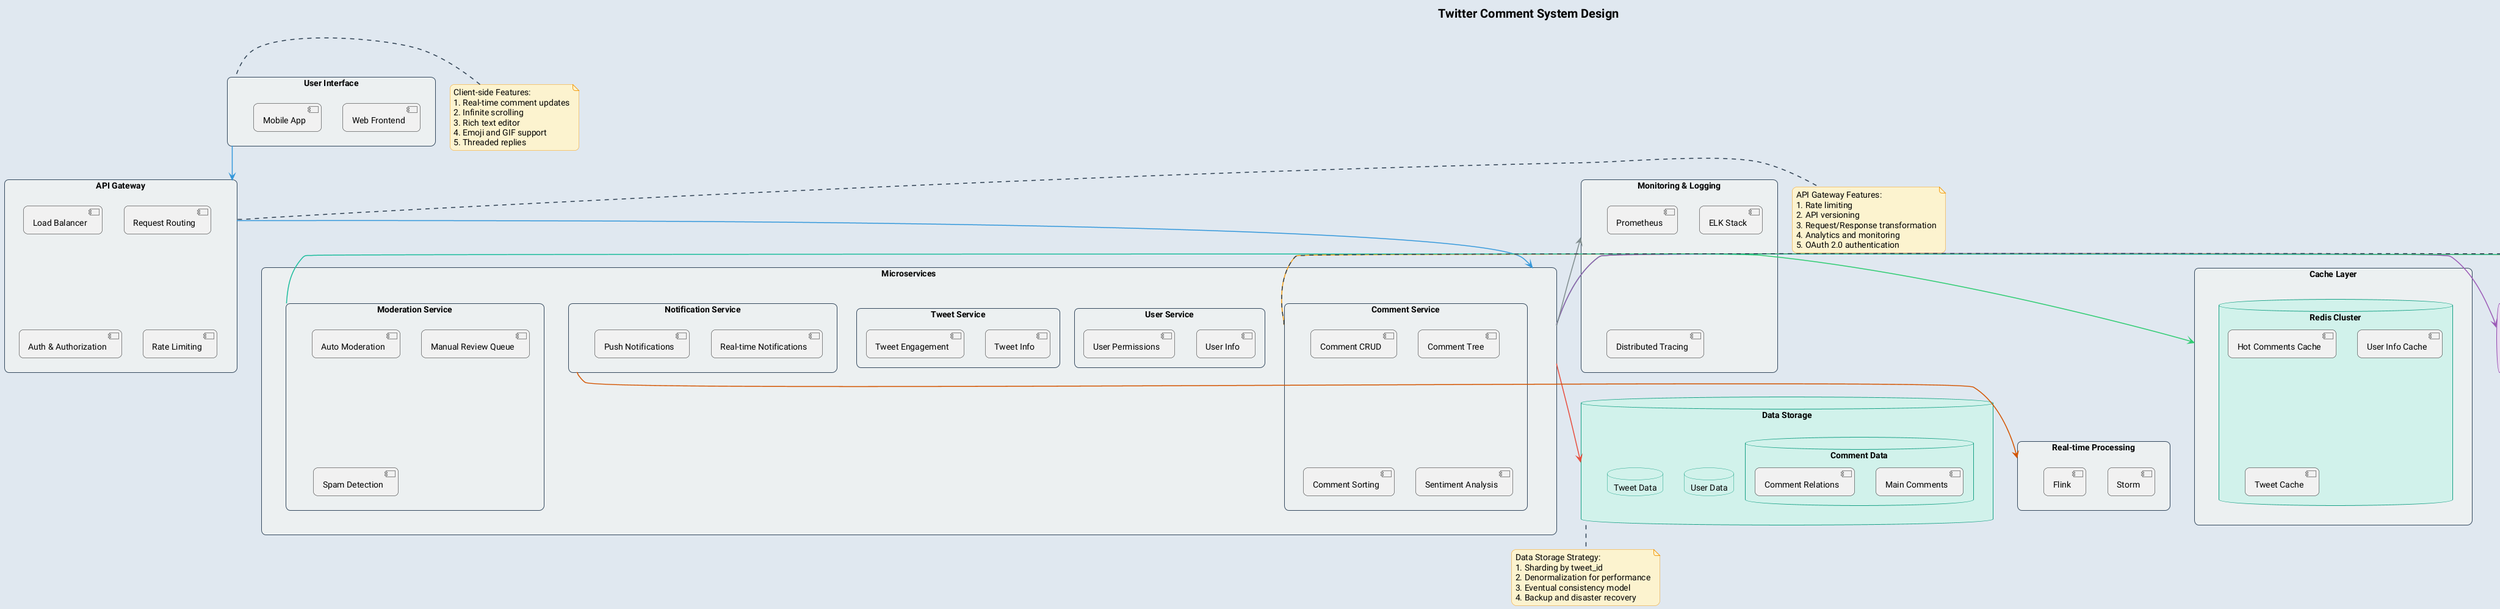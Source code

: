 @startuml Twitter Comment System Design

!define FONTNAME Roboto
!define FONTSIZE 14
!define TITLEFONTSIZE 20

skinparam backgroundColor #E0E8F0
skinparam handwritten false
skinparam defaultFontName FONTNAME
skinparam defaultFontSize FONTSIZE
skinparam roundcorner 15
skinparam shadowing false
skinparam ArrowColor #2C3E50
skinparam ArrowThickness 1.5
skinparam rectangleBorderColor #34495E
skinparam rectangleBackgroundColor #ECF0F1
skinparam databaseBorderColor #16A085
skinparam databaseBackgroundColor #D1F2EB
skinparam queueBorderColor #8E44AD
skinparam queueBackgroundColor #E8DAEF
skinparam noteBorderColor #F39C12
skinparam noteBackgroundColor #FCF3CF

title <font size=TITLEFONTSIZE>Twitter Comment System Design</font>

' User Interface
rectangle "User Interface" as UI {
    [Web Frontend]
    [Mobile App]
}

' API Gateway
rectangle "API Gateway" as APIGateway {
    [Load Balancer]
    [Request Routing]
    [Auth & Authorization]
    [Rate Limiting]
}

' Microservices
rectangle "Microservices" as Microservices {
    rectangle "Comment Service" as CommentService {
        [Comment CRUD]
        [Comment Tree]
        [Comment Sorting]
        [Sentiment Analysis]
    }
    rectangle "User Service" as UserService {
        [User Info]
        [User Permissions]
    }
    rectangle "Tweet Service" as TweetService {
        [Tweet Info]
        [Tweet Engagement]
    }
    rectangle "Notification Service" as NotificationService {
        [Real-time Notifications]
        [Push Notifications]
    }
    rectangle "Moderation Service" as ModerationService {
        [Auto Moderation]
        [Manual Review Queue]
        [Spam Detection]
    }
}

' Data Storage
database "Data Storage" as DataStorage {
    database "Comment Data" as CommentDB {
        [Main Comments]
        [Comment Relations]
    }
    database "User Data" as UserDB
    database "Tweet Data" as TweetDB
}

' Cache Layer
rectangle "Cache Layer" as CacheLayer {
    database "Redis Cluster" as RedisCluster {
        [Hot Comments Cache]
        [User Info Cache]
        [Tweet Cache]
    }
}

' Message Queue
queue "Message Queue" as MessageQueue {
    [Kafka]
}

' Search Engine
database "Search Engine" as SearchEngine {
    [Elasticsearch]
}

' Real-time Processing
rectangle "Real-time Processing" as RealTimeProcessing {
    [Storm]
    [Flink]
}

' Machine Learning
rectangle "Machine Learning" as MachineLearning {
    [Sentiment Analysis]
    [Spam Detection]
    [Content Recommendation]
}

' Monitoring and Logging
rectangle "Monitoring & Logging" as Monitoring {
    [Prometheus]
    [ELK Stack]
    [Distributed Tracing]
}

' Layout and Connections
UI -[#3498DB]down-> APIGateway
APIGateway -[#3498DB]down-> Microservices

Microservices -[#2ECC71]right-> CacheLayer
Microservices -[#E74C3C]down-> DataStorage
Microservices -[#9B59B6]left-> MessageQueue
CommentService -[#F39C12]right-> SearchEngine
ModerationService -[#1ABC9C]right-> MachineLearning
NotificationService -[#D35400]-> RealTimeProcessing
Microservices -[#7F8C8D]up-> Monitoring

' Notes and Additional Information
note left of UI
  Client-side Features:
  1. Real-time comment updates
  2. Infinite scrolling
  3. Rich text editor
  4. Emoji and GIF support
  5. Threaded replies
end note

note right of APIGateway
  API Gateway Features:
  1. Rate limiting
  2. API versioning
  3. Request/Response transformation
  4. Analytics and monitoring
  5. OAuth 2.0 authentication
end note

note right of CommentService
  Comment Service Features:
  1. High concurrency R/W
  2. Comment tree building
  3. Pagination and sorting
  4. Comment edit history
  5. Mention and hashtag parsing
end note

note bottom of DataStorage
  Data Storage Strategy:
  1. Sharding by tweet_id
  2. Denormalization for performance
  3. Eventual consistency model
  4. Backup and disaster recovery
end note

note bottom of MachineLearning
  ML Applications:
  1. Toxic comment detection
  2. Language translation
  3. Trending topics analysis
  4. User engagement prediction
end note

@enduml
